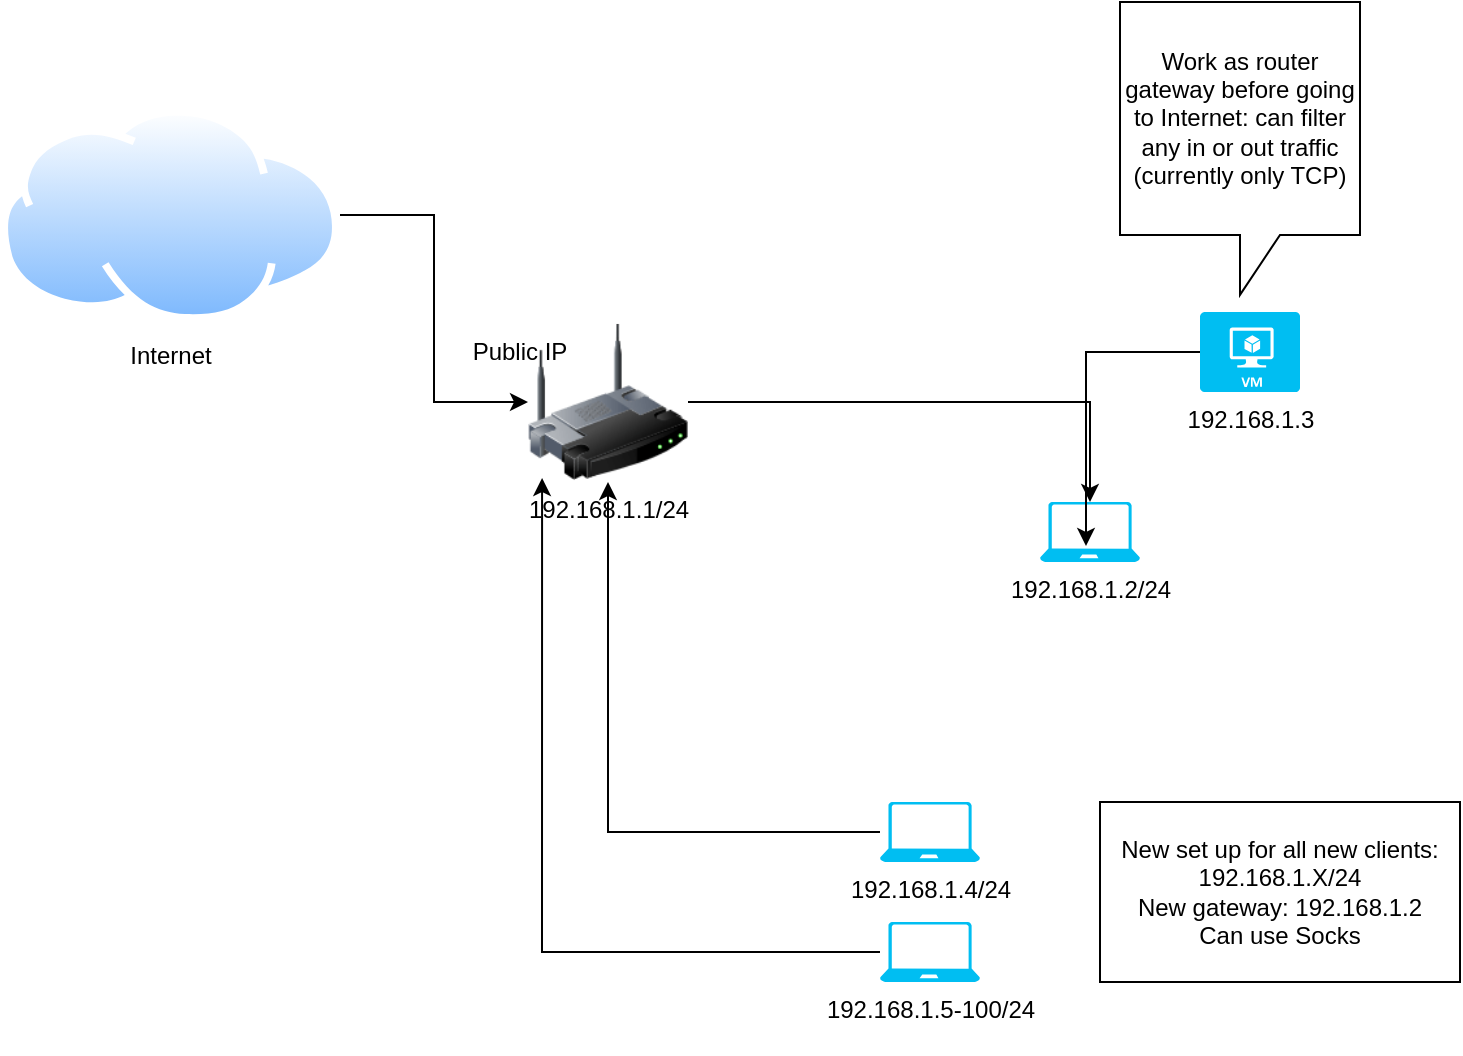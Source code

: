 <mxfile version="24.0.4" type="github">
  <diagram name="Page-1" id="m3PUqzvBSsMdZ23tux2j">
    <mxGraphModel dx="929" dy="671" grid="1" gridSize="10" guides="1" tooltips="1" connect="1" arrows="1" fold="1" page="1" pageScale="1" pageWidth="827" pageHeight="1169" math="0" shadow="0">
      <root>
        <mxCell id="0" />
        <mxCell id="1" parent="0" />
        <mxCell id="hlLjJypN73U3xtKW9HYt-1" value="192.168.1.2/24" style="verticalLabelPosition=bottom;html=1;verticalAlign=top;align=center;strokeColor=none;fillColor=#00BEF2;shape=mxgraph.azure.laptop;pointerEvents=1;" vertex="1" parent="1">
          <mxGeometry x="590" y="290" width="50" height="30" as="geometry" />
        </mxCell>
        <mxCell id="hlLjJypN73U3xtKW9HYt-2" value="192.168.1.1/24" style="image;html=1;image=img/lib/clip_art/networking/Wireless_Router_128x128.png" vertex="1" parent="1">
          <mxGeometry x="334" y="200" width="80" height="80" as="geometry" />
        </mxCell>
        <mxCell id="hlLjJypN73U3xtKW9HYt-4" style="edgeStyle=orthogonalEdgeStyle;rounded=0;orthogonalLoop=1;jettySize=auto;html=1;" edge="1" parent="1" source="hlLjJypN73U3xtKW9HYt-3" target="hlLjJypN73U3xtKW9HYt-2">
          <mxGeometry relative="1" as="geometry" />
        </mxCell>
        <mxCell id="hlLjJypN73U3xtKW9HYt-3" value="Internet" style="image;aspect=fixed;perimeter=ellipsePerimeter;html=1;align=center;shadow=0;dashed=0;spacingTop=3;image=img/lib/active_directory/internet_cloud.svg;" vertex="1" parent="1">
          <mxGeometry x="70" y="92.9" width="170" height="107.1" as="geometry" />
        </mxCell>
        <mxCell id="hlLjJypN73U3xtKW9HYt-5" style="edgeStyle=orthogonalEdgeStyle;rounded=0;orthogonalLoop=1;jettySize=auto;html=1;entryX=0.5;entryY=0;entryDx=0;entryDy=0;entryPerimeter=0;" edge="1" parent="1" source="hlLjJypN73U3xtKW9HYt-2" target="hlLjJypN73U3xtKW9HYt-1">
          <mxGeometry relative="1" as="geometry" />
        </mxCell>
        <mxCell id="hlLjJypN73U3xtKW9HYt-9" style="edgeStyle=orthogonalEdgeStyle;rounded=0;orthogonalLoop=1;jettySize=auto;html=1;" edge="1" parent="1" source="hlLjJypN73U3xtKW9HYt-6" target="hlLjJypN73U3xtKW9HYt-2">
          <mxGeometry relative="1" as="geometry" />
        </mxCell>
        <mxCell id="hlLjJypN73U3xtKW9HYt-6" value="192.168.1.4/24&lt;div&gt;&lt;br&gt;&lt;/div&gt;" style="verticalLabelPosition=bottom;html=1;verticalAlign=top;align=center;strokeColor=none;fillColor=#00BEF2;shape=mxgraph.azure.laptop;pointerEvents=1;" vertex="1" parent="1">
          <mxGeometry x="510" y="440" width="50" height="30" as="geometry" />
        </mxCell>
        <mxCell id="hlLjJypN73U3xtKW9HYt-7" value="192.168.1.3" style="verticalLabelPosition=bottom;html=1;verticalAlign=top;align=center;strokeColor=none;fillColor=#00BEF2;shape=mxgraph.azure.virtual_machine;" vertex="1" parent="1">
          <mxGeometry x="670" y="195" width="50" height="40" as="geometry" />
        </mxCell>
        <mxCell id="hlLjJypN73U3xtKW9HYt-8" style="edgeStyle=orthogonalEdgeStyle;rounded=0;orthogonalLoop=1;jettySize=auto;html=1;entryX=0.46;entryY=0.733;entryDx=0;entryDy=0;entryPerimeter=0;" edge="1" parent="1" source="hlLjJypN73U3xtKW9HYt-7" target="hlLjJypN73U3xtKW9HYt-1">
          <mxGeometry relative="1" as="geometry" />
        </mxCell>
        <mxCell id="hlLjJypN73U3xtKW9HYt-10" value="New set up for all new clients:&lt;div&gt;192.168.1.X/24&lt;/div&gt;&lt;div&gt;New gateway: 192.168.1.2&lt;/div&gt;&lt;div&gt;Can use Socks&lt;/div&gt;" style="rounded=0;whiteSpace=wrap;html=1;" vertex="1" parent="1">
          <mxGeometry x="620" y="440" width="180" height="90" as="geometry" />
        </mxCell>
        <mxCell id="hlLjJypN73U3xtKW9HYt-11" value="Public IP" style="text;html=1;align=center;verticalAlign=middle;whiteSpace=wrap;rounded=0;" vertex="1" parent="1">
          <mxGeometry x="300" y="200" width="60" height="30" as="geometry" />
        </mxCell>
        <mxCell id="hlLjJypN73U3xtKW9HYt-12" value="192.168.1.5-100/24&lt;div&gt;&lt;br&gt;&lt;/div&gt;" style="verticalLabelPosition=bottom;html=1;verticalAlign=top;align=center;strokeColor=none;fillColor=#00BEF2;shape=mxgraph.azure.laptop;pointerEvents=1;" vertex="1" parent="1">
          <mxGeometry x="510" y="500" width="50" height="30" as="geometry" />
        </mxCell>
        <mxCell id="hlLjJypN73U3xtKW9HYt-13" style="edgeStyle=orthogonalEdgeStyle;rounded=0;orthogonalLoop=1;jettySize=auto;html=1;entryX=0.088;entryY=0.975;entryDx=0;entryDy=0;entryPerimeter=0;" edge="1" parent="1" source="hlLjJypN73U3xtKW9HYt-12" target="hlLjJypN73U3xtKW9HYt-2">
          <mxGeometry relative="1" as="geometry" />
        </mxCell>
        <mxCell id="hlLjJypN73U3xtKW9HYt-14" value="Work as router gateway before going to Internet: can filter any in or out traffic (currently only TCP)" style="shape=callout;whiteSpace=wrap;html=1;perimeter=calloutPerimeter;" vertex="1" parent="1">
          <mxGeometry x="630" y="40" width="120" height="146.45" as="geometry" />
        </mxCell>
      </root>
    </mxGraphModel>
  </diagram>
</mxfile>
